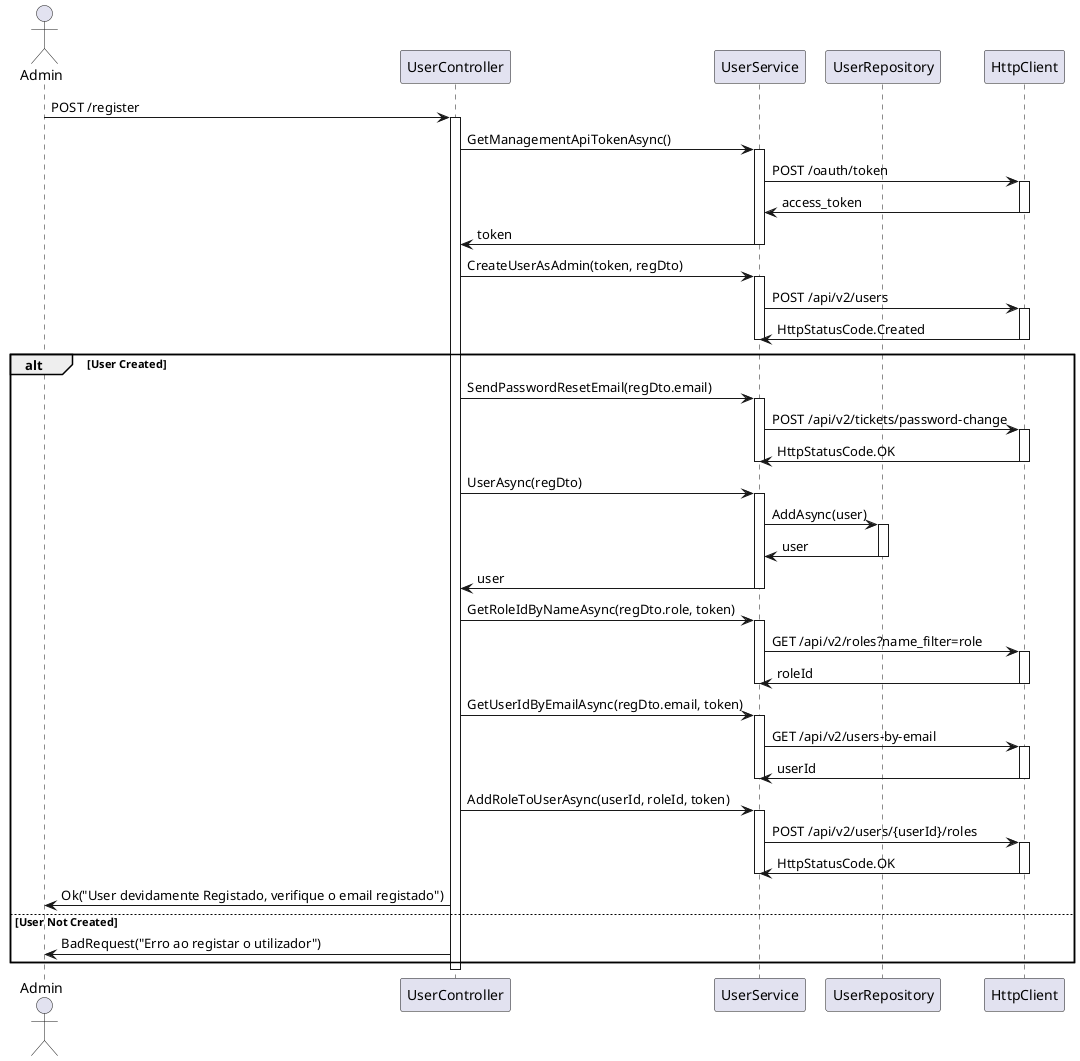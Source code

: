 @startuml
actor Admin
participant "UserController" as SC
participant "UserService" as US
participant "UserRepository" as repo
participant "HttpClient" as HC

Admin -> SC: POST /register
activate SC

SC -> US: GetManagementApiTokenAsync()
activate US
US -> HC: POST /oauth/token
activate HC
HC -> US: access_token
deactivate HC

US -> SC: token
deactivate US

SC -> US: CreateUserAsAdmin(token, regDto)
activate US
US -> HC: POST /api/v2/users
activate HC
HC -> US: HttpStatusCode.Created
deactivate HC
deactivate US

alt User Created
    SC -> US: SendPasswordResetEmail(regDto.email)
    activate US
    US -> HC: POST /api/v2/tickets/password-change
    activate HC
    HC -> US: HttpStatusCode.OK
    deactivate HC
    deactivate US

    SC -> US: UserAsync(regDto)
    activate US
    US -> repo: AddAsync(user)
    activate repo
    repo -> US: user
    deactivate repo
    US -> SC: user
    deactivate US
   

    SC -> US: GetRoleIdByNameAsync(regDto.role, token)
    activate US
    US -> HC: GET /api/v2/roles?name_filter=role
    activate HC
    HC -> US: roleId
    deactivate HC
    deactivate US

    SC -> US: GetUserIdByEmailAsync(regDto.email, token)
    activate US
    US -> HC: GET /api/v2/users-by-email
    activate HC
    HC -> US: userId
    deactivate HC
    deactivate US

    SC -> US: AddRoleToUserAsync(userId, roleId, token)
    activate US
    US -> HC: POST /api/v2/users/{userId}/roles
    activate HC
    HC -> US: HttpStatusCode.OK
    deactivate HC
    deactivate US

    SC -> Admin: Ok("User devidamente Registado, verifique o email registado")
else User Not Created
    SC -> Admin: BadRequest("Erro ao registar o utilizador")
end

deactivate SC
@enduml